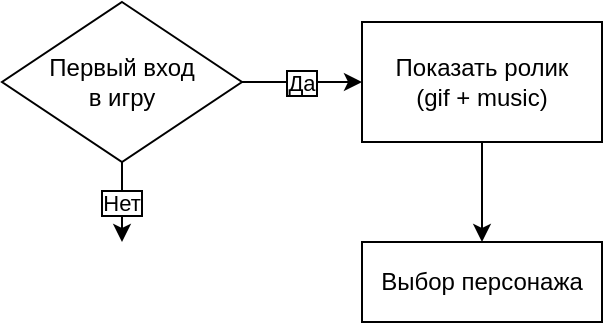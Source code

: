 <mxfile version="12.4.0" type="github" pages="1"><diagram id="XJbXGCVmFiAI94fBwPGo" name="Page-1"><mxGraphModel dx="1038" dy="556" grid="1" gridSize="10" guides="1" tooltips="1" connect="1" arrows="1" fold="1" page="1" pageScale="1" pageWidth="827" pageHeight="1169" math="0" shadow="0"><root><mxCell id="0"/><mxCell id="1" parent="0"/><mxCell id="ZOk7aBvy6Ww0Tpq-KnbE-6" value="Да" style="rounded=0;orthogonalLoop=1;jettySize=auto;exitX=1;exitY=0.5;exitDx=0;exitDy=0;entryX=0;entryY=0.5;entryDx=0;entryDy=0;labelBorderColor=#000000;" parent="1" source="ZOk7aBvy6Ww0Tpq-KnbE-1" target="ZOk7aBvy6Ww0Tpq-KnbE-11" edge="1"><mxGeometry relative="1" as="geometry"><mxPoint x="480" y="120" as="targetPoint"/></mxGeometry></mxCell><mxCell id="ZOk7aBvy6Ww0Tpq-KnbE-1" value="Первый вход&lt;br&gt;в игру" style="rhombus;whiteSpace=wrap;html=1;" parent="1" vertex="1"><mxGeometry x="320" y="80" width="120" height="80" as="geometry"/></mxCell><mxCell id="ZOk7aBvy6Ww0Tpq-KnbE-2" value="Нет" style="endArrow=classic;exitX=0.5;exitY=1;exitDx=0;exitDy=0;labelBorderColor=#000000;spacing=2;" parent="1" source="ZOk7aBvy6Ww0Tpq-KnbE-1" edge="1"><mxGeometry width="50" height="50" relative="1" as="geometry"><mxPoint x="320" y="230" as="sourcePoint"/><mxPoint x="380" y="200" as="targetPoint"/></mxGeometry></mxCell><mxCell id="ZOk7aBvy6Ww0Tpq-KnbE-13" style="rounded=0;orthogonalLoop=1;jettySize=auto;html=1;comic=0;" parent="1" source="ZOk7aBvy6Ww0Tpq-KnbE-11" edge="1"><mxGeometry relative="1" as="geometry"><mxPoint x="560" y="200" as="targetPoint"/></mxGeometry></mxCell><mxCell id="ZOk7aBvy6Ww0Tpq-KnbE-11" value="Показать ролик&lt;br&gt;(gif + music)" style="rounded=0;whiteSpace=wrap;html=1;" parent="1" vertex="1"><mxGeometry x="500" y="90" width="120" height="60" as="geometry"/></mxCell><mxCell id="ZOk7aBvy6Ww0Tpq-KnbE-14" value="Выбор персонажа" style="rounded=0;whiteSpace=wrap;html=1;" parent="1" vertex="1"><mxGeometry x="500" y="200" width="120" height="40" as="geometry"/></mxCell></root></mxGraphModel></diagram></mxfile>